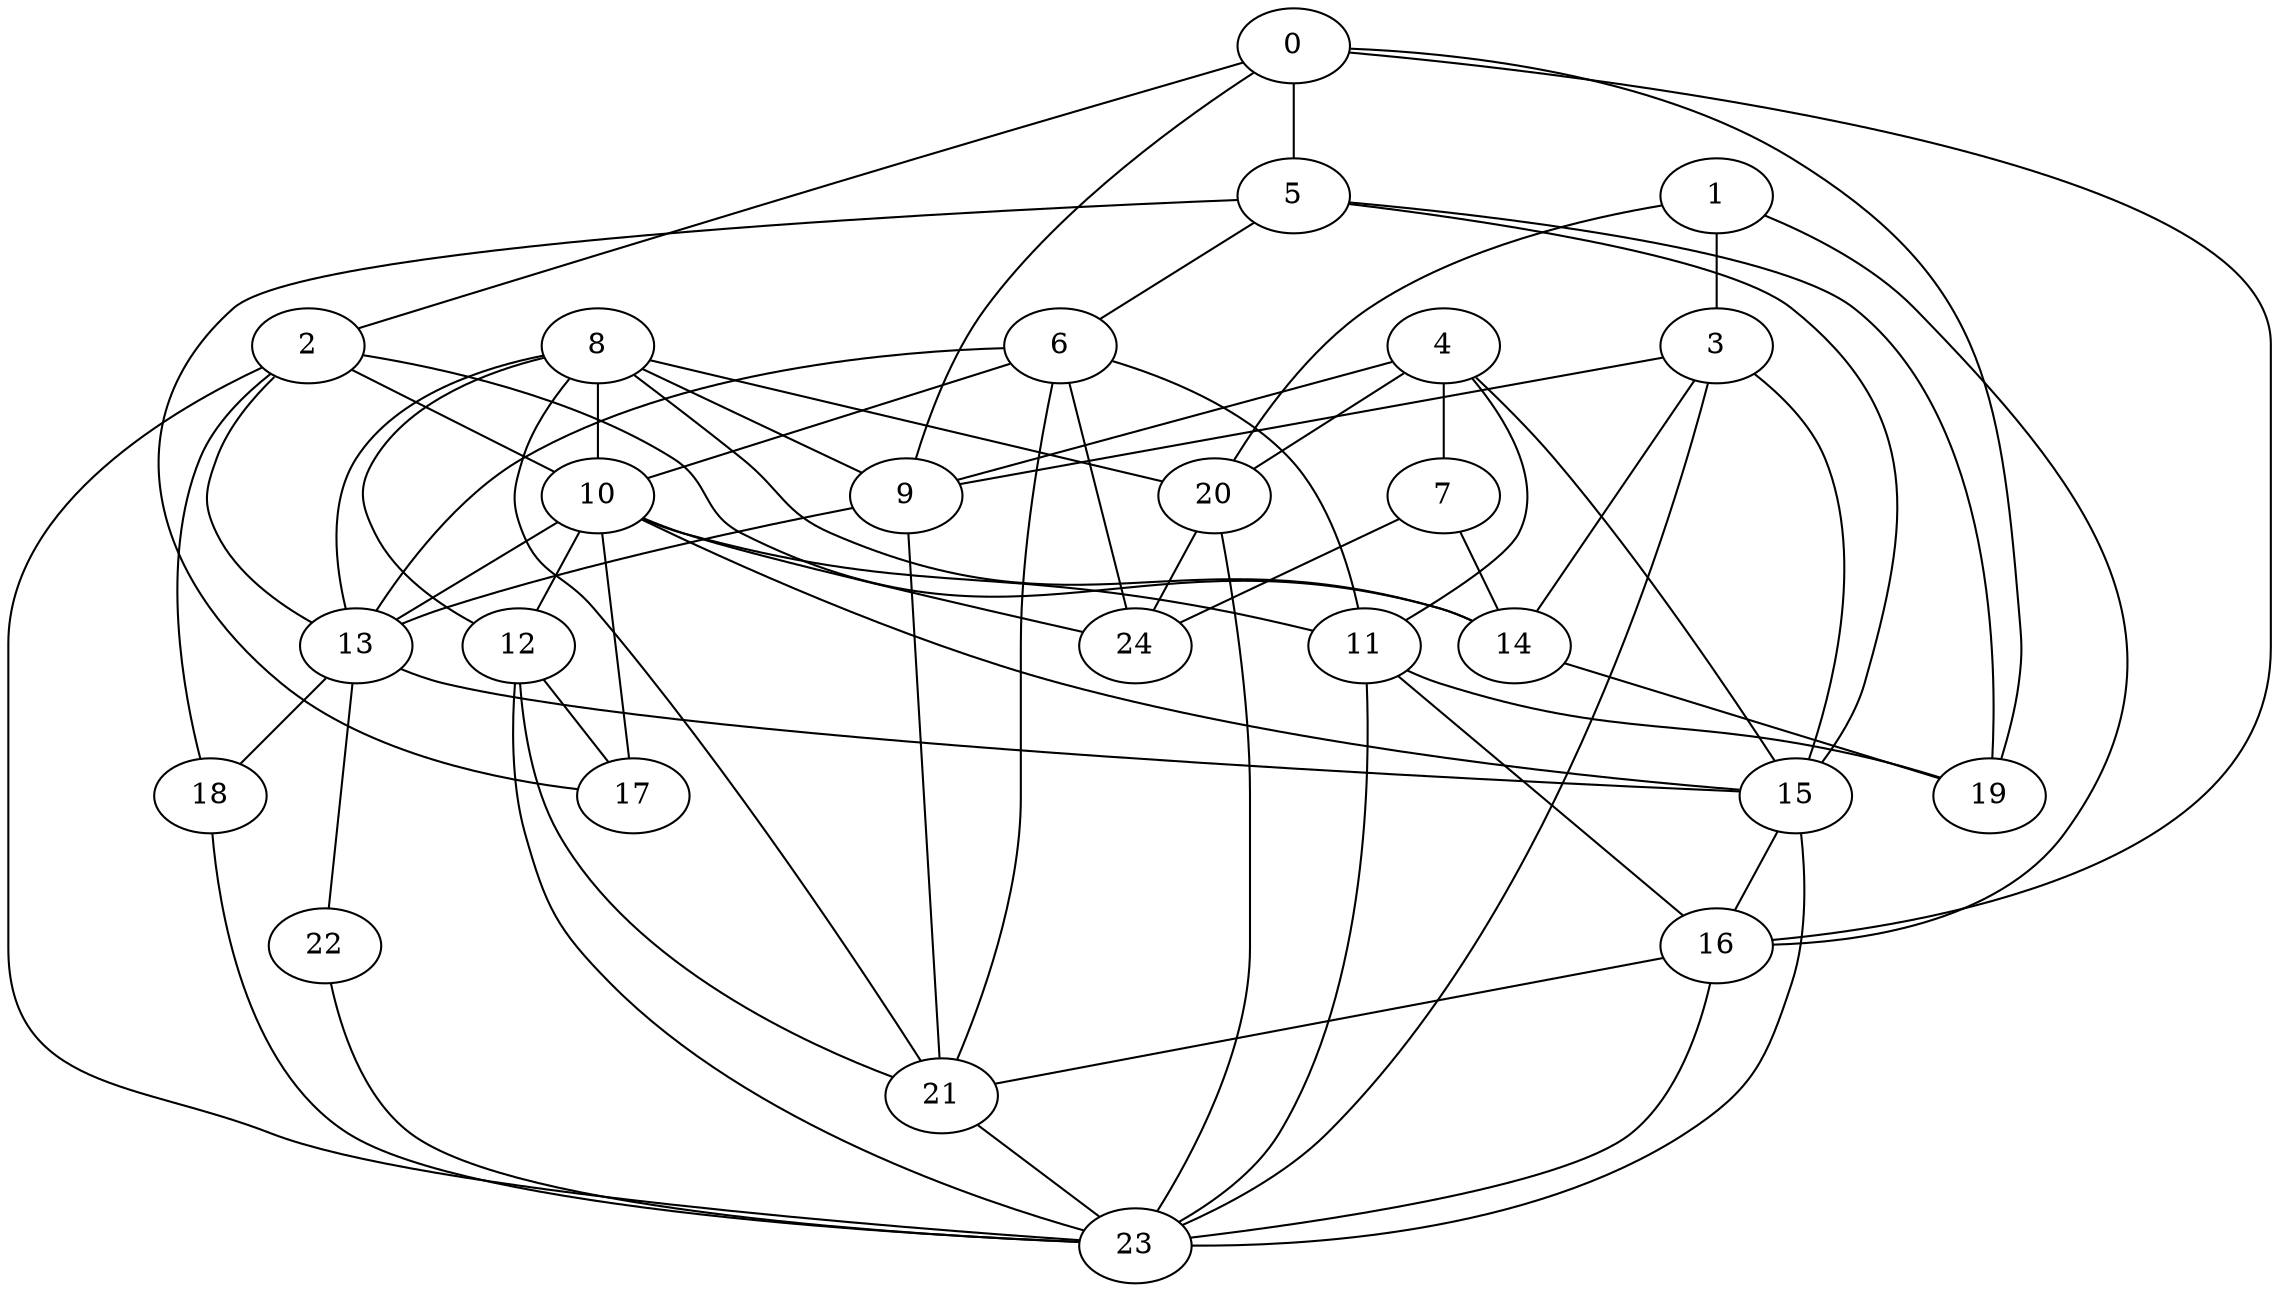 strict graph "gnp_random_graph(25,0.25)" {
0;
1;
2;
3;
4;
5;
6;
7;
8;
9;
10;
11;
12;
13;
14;
15;
16;
17;
18;
19;
20;
21;
22;
23;
24;
0 -- 16  [is_available=True, prob="1.0"];
0 -- 9  [is_available=True, prob="1.0"];
0 -- 2  [is_available=True, prob="0.642047147367"];
0 -- 19  [is_available=True, prob="0.00137050329685"];
0 -- 5  [is_available=True, prob="1.0"];
1 -- 16  [is_available=True, prob="0.810803839057"];
1 -- 3  [is_available=True, prob="1.0"];
1 -- 20  [is_available=True, prob="1.0"];
2 -- 10  [is_available=True, prob="0.523083509339"];
2 -- 13  [is_available=True, prob="0.728704470199"];
2 -- 14  [is_available=True, prob="0.59185510156"];
2 -- 18  [is_available=True, prob="0.878829683381"];
2 -- 23  [is_available=True, prob="1.0"];
3 -- 23  [is_available=True, prob="1.0"];
3 -- 15  [is_available=True, prob="0.381731452267"];
3 -- 14  [is_available=True, prob="1.0"];
3 -- 9  [is_available=True, prob="0.395946641531"];
4 -- 15  [is_available=True, prob="1.0"];
4 -- 9  [is_available=True, prob="0.887801585834"];
4 -- 11  [is_available=True, prob="1.0"];
4 -- 20  [is_available=True, prob="0.32498557754"];
4 -- 7  [is_available=True, prob="0.193725837867"];
5 -- 17  [is_available=True, prob="0.793588291523"];
5 -- 19  [is_available=True, prob="1.0"];
5 -- 6  [is_available=True, prob="0.76015205864"];
5 -- 15  [is_available=True, prob="0.0855437584247"];
6 -- 10  [is_available=True, prob="0.17322801174"];
6 -- 11  [is_available=True, prob="0.89135840224"];
6 -- 13  [is_available=True, prob="0.553526696889"];
6 -- 21  [is_available=True, prob="0.340514119698"];
6 -- 24  [is_available=True, prob="0.661218184589"];
7 -- 24  [is_available=True, prob="0.371659450791"];
7 -- 14  [is_available=True, prob="0.697747581019"];
8 -- 9  [is_available=True, prob="0.195197715225"];
8 -- 10  [is_available=True, prob="0.135892207501"];
8 -- 12  [is_available=True, prob="0.709305014333"];
8 -- 13  [is_available=True, prob="0.15492565129"];
8 -- 14  [is_available=True, prob="0.191467213485"];
8 -- 20  [is_available=True, prob="0.78824012102"];
8 -- 21  [is_available=True, prob="0.550418014978"];
9 -- 13  [is_available=True, prob="0.726366589053"];
9 -- 21  [is_available=True, prob="0.785116215191"];
10 -- 11  [is_available=True, prob="0.0577128361453"];
10 -- 12  [is_available=True, prob="0.808860157036"];
10 -- 13  [is_available=True, prob="0.0329816608589"];
10 -- 15  [is_available=True, prob="0.181920403996"];
10 -- 17  [is_available=True, prob="0.915263197696"];
10 -- 24  [is_available=True, prob="1.0"];
11 -- 16  [is_available=True, prob="0.0676963110201"];
11 -- 19  [is_available=True, prob="0.388175614515"];
11 -- 23  [is_available=True, prob="0.822478536201"];
12 -- 17  [is_available=True, prob="1.0"];
12 -- 21  [is_available=True, prob="1.0"];
12 -- 23  [is_available=True, prob="0.210778008043"];
13 -- 15  [is_available=True, prob="0.0294447721667"];
13 -- 18  [is_available=True, prob="0.0973322817754"];
13 -- 22  [is_available=True, prob="1.0"];
14 -- 19  [is_available=True, prob="0.0239545626532"];
15 -- 16  [is_available=True, prob="1.0"];
15 -- 23  [is_available=True, prob="0.763552129668"];
16 -- 21  [is_available=True, prob="0.923301243225"];
16 -- 23  [is_available=True, prob="0.525126884272"];
18 -- 23  [is_available=True, prob="0.8618581085"];
20 -- 24  [is_available=True, prob="0.439006385915"];
20 -- 23  [is_available=True, prob="0.853345807261"];
21 -- 23  [is_available=True, prob="0.646831713978"];
22 -- 23  [is_available=True, prob="0.314231133563"];
}
